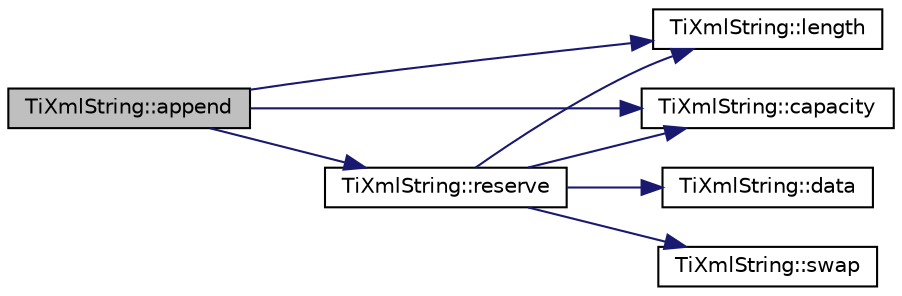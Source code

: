 digraph "TiXmlString::append"
{
  edge [fontname="Helvetica",fontsize="10",labelfontname="Helvetica",labelfontsize="10"];
  node [fontname="Helvetica",fontsize="10",shape=record];
  rankdir="LR";
  Node1 [label="TiXmlString::append",height=0.2,width=0.4,color="black", fillcolor="grey75", style="filled" fontcolor="black"];
  Node1 -> Node2 [color="midnightblue",fontsize="10",style="solid"];
  Node2 [label="TiXmlString::length",height=0.2,width=0.4,color="black", fillcolor="white", style="filled",URL="$class_ti_xml_string.html#a3202f27d139a3fac79205f1f3c707727"];
  Node1 -> Node3 [color="midnightblue",fontsize="10",style="solid"];
  Node3 [label="TiXmlString::capacity",height=0.2,width=0.4,color="black", fillcolor="white", style="filled",URL="$class_ti_xml_string.html#a76e4d6aba7845f4cf9c02332a5fbf916"];
  Node1 -> Node4 [color="midnightblue",fontsize="10",style="solid"];
  Node4 [label="TiXmlString::reserve",height=0.2,width=0.4,color="black", fillcolor="white", style="filled",URL="$class_ti_xml_string.html#a88ecf9f0f00cb5c67b6b637958d7049c"];
  Node4 -> Node3 [color="midnightblue",fontsize="10",style="solid"];
  Node4 -> Node2 [color="midnightblue",fontsize="10",style="solid"];
  Node4 -> Node5 [color="midnightblue",fontsize="10",style="solid"];
  Node5 [label="TiXmlString::data",height=0.2,width=0.4,color="black", fillcolor="white", style="filled",URL="$class_ti_xml_string.html#a00abc60f135c7ca1951c7334cc2c7993"];
  Node4 -> Node6 [color="midnightblue",fontsize="10",style="solid"];
  Node6 [label="TiXmlString::swap",height=0.2,width=0.4,color="black", fillcolor="white", style="filled",URL="$class_ti_xml_string.html#aa392cbc180752a79f007f4f9280c7762"];
}
